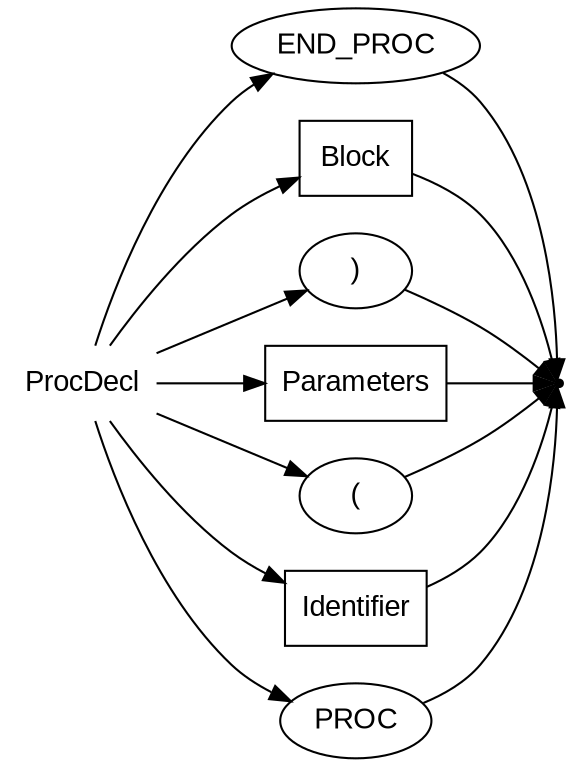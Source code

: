 digraph PROCDECL {
  rankdir=LR;
  node [fontname="Arial"];
  start [label="ProcDecl" shape=plaintext];
  end [label="" shape=point];
  A [label="END_PROC" shape=oval];
  B [label="Block" shape=box];
  C [label=")" shape=oval];
  D [label="Parameters" shape=box];
  E [label="(" shape=oval];
  F [label="Identifier" shape=box];
  G [label="PROC" shape=oval];
  start -> G;
  start -> F;
  start -> E;
  start -> D;
  start -> C;
  start -> B;
  start -> A;
  A -> end;
  B -> end;
  C -> end;
  D -> end;
  E -> end;
  F -> end;
  G -> end;
}